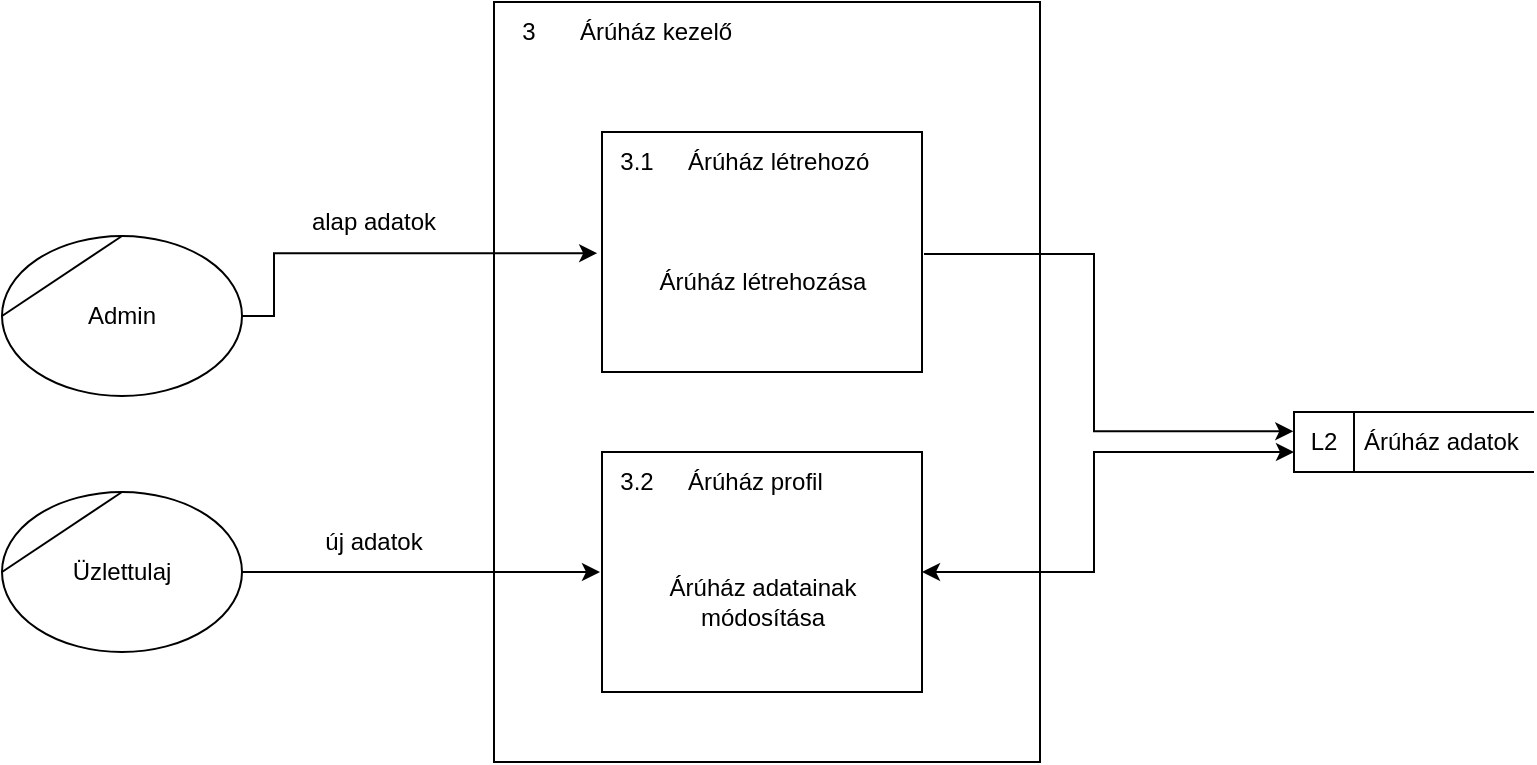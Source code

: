 <mxfile version="20.8.20" type="device"><diagram name="Page-1" id="NMR6L8B4IYurHdl7SRT_"><mxGraphModel dx="1979" dy="1143" grid="1" gridSize="10" guides="1" tooltips="1" connect="1" arrows="1" fold="1" page="1" pageScale="1" pageWidth="827" pageHeight="1169" math="0" shadow="0"><root><mxCell id="0"/><mxCell id="1" parent="0"/><mxCell id="O7-FXQ6ETC_wN4sPmJ1M-8" value="" style="html=1;dashed=0;whitespace=wrap;shape=mxgraph.dfd.process;align=center;container=1;collapsible=0;spacingTop=30;movable=1;resizable=1;rotatable=1;deletable=1;editable=1;locked=0;connectable=1;" parent="1" vertex="1"><mxGeometry x="277" y="390" width="273" height="380" as="geometry"/></mxCell><mxCell id="O7-FXQ6ETC_wN4sPmJ1M-9" value="3" style="text;html=1;strokeColor=none;fillColor=none;align=center;verticalAlign=middle;whiteSpace=wrap;rounded=0;movable=0;resizable=0;rotatable=0;cloneable=0;deletable=0;connectable=0;allowArrows=0;pointerEvents=1;editable=0;locked=1;" parent="O7-FXQ6ETC_wN4sPmJ1M-8" vertex="1"><mxGeometry width="35" height="30" as="geometry"/></mxCell><mxCell id="O7-FXQ6ETC_wN4sPmJ1M-10" value="Árúház kezelő" style="text;html=1;strokeColor=none;fillColor=none;align=left;verticalAlign=middle;whiteSpace=wrap;rounded=0;movable=1;resizable=1;connectable=1;allowArrows=0;rotatable=1;cloneable=0;deletable=1;spacingLeft=6;autosize=1;resizeWidth=0;editable=1;locked=0;" parent="O7-FXQ6ETC_wN4sPmJ1M-8" vertex="1"><mxGeometry x="35" width="100" height="30" as="geometry"/></mxCell><mxCell id="O7-FXQ6ETC_wN4sPmJ1M-27" value="Árúház létrehozása" style="html=1;dashed=0;whitespace=wrap;shape=mxgraph.dfd.process2;align=center;container=1;collapsible=0;spacingTop=30;movable=1;resizable=1;rotatable=1;deletable=1;editable=1;locked=0;connectable=1;" parent="1" vertex="1"><mxGeometry x="331" y="455" width="160" height="120" as="geometry"/></mxCell><mxCell id="O7-FXQ6ETC_wN4sPmJ1M-28" value="3.1" style="text;html=1;strokeColor=none;fillColor=none;align=center;verticalAlign=middle;whiteSpace=wrap;rounded=0;connectable=1;allowArrows=0;editable=1;movable=1;resizable=1;rotatable=1;deletable=1;locked=0;cloneable=0;" parent="O7-FXQ6ETC_wN4sPmJ1M-27" vertex="1"><mxGeometry width="35" height="30" as="geometry"/></mxCell><mxCell id="O7-FXQ6ETC_wN4sPmJ1M-29" value="Árúház létrehozó" style="text;strokeColor=none;fillColor=none;align=left;verticalAlign=middle;whiteSpace=wrap;rounded=0;autosize=1;connectable=1;allowArrows=0;movable=1;resizable=1;rotatable=1;deletable=1;cloneable=0;spacingLeft=6;fontStyle=0;html=1;editable=1;locked=0;" parent="O7-FXQ6ETC_wN4sPmJ1M-27" vertex="1"><mxGeometry x="35" width="120" height="30" as="geometry"/></mxCell><mxCell id="O7-FXQ6ETC_wN4sPmJ1M-33" value="Árúház adatainak&lt;br&gt;módosítása" style="html=1;dashed=0;whitespace=wrap;shape=mxgraph.dfd.process2;align=center;container=1;collapsible=0;spacingTop=30;movable=1;resizable=1;rotatable=1;deletable=1;editable=1;locked=0;connectable=1;" parent="1" vertex="1"><mxGeometry x="331" y="615" width="160" height="120" as="geometry"/></mxCell><mxCell id="O7-FXQ6ETC_wN4sPmJ1M-34" value="3.2" style="text;html=1;strokeColor=none;fillColor=none;align=center;verticalAlign=middle;whiteSpace=wrap;rounded=0;connectable=1;allowArrows=0;editable=1;movable=1;resizable=1;rotatable=1;deletable=1;locked=0;cloneable=0;" parent="O7-FXQ6ETC_wN4sPmJ1M-33" vertex="1"><mxGeometry width="35" height="30" as="geometry"/></mxCell><mxCell id="O7-FXQ6ETC_wN4sPmJ1M-35" value="Árúház profil" style="text;strokeColor=none;fillColor=none;align=left;verticalAlign=middle;whiteSpace=wrap;rounded=0;autosize=1;connectable=1;allowArrows=0;movable=1;resizable=1;rotatable=1;deletable=1;cloneable=0;spacingLeft=6;fontStyle=0;html=1;editable=1;locked=0;" parent="O7-FXQ6ETC_wN4sPmJ1M-33" vertex="1"><mxGeometry x="35" width="90" height="30" as="geometry"/></mxCell><mxCell id="O7-FXQ6ETC_wN4sPmJ1M-30" style="edgeStyle=orthogonalEdgeStyle;rounded=0;orthogonalLoop=1;jettySize=auto;html=1;exitX=1;exitY=0.5;exitDx=0;exitDy=0;entryX=-0.015;entryY=0.505;entryDx=0;entryDy=0;entryPerimeter=0;startArrow=none;startFill=0;endArrow=classic;endFill=1;movable=1;resizable=1;rotatable=1;deletable=1;editable=1;locked=0;connectable=1;" parent="1" source="O7-FXQ6ETC_wN4sPmJ1M-1" target="O7-FXQ6ETC_wN4sPmJ1M-27" edge="1"><mxGeometry relative="1" as="geometry"><Array as="points"><mxPoint x="167" y="547"/><mxPoint x="167" y="516"/></Array></mxGeometry></mxCell><mxCell id="O7-FXQ6ETC_wN4sPmJ1M-1" value="Admin" style="shape=stencil(tZRtjoMgEIZPw98GJR6gYXfvQe10nZQCAbYft99RNKlW7GajiTGZeeXhnZGBCRka5YCVvGHig5VlwTm9Kb5NYhUc1DElr8qjOmhISojenuGGx9gz0DTgMbaq+GR8T9+0j5C1NYYgaE0YKU86wRQaWsvvCdZv/xhFjvgXiOB7kynLyq+/Y3fVNuBiI79j7OB+db/rgceOi61+3Grg4v9YISmTO9xCHlR9/vb2xxxnzYDW6AK8OfLTeZzO66ynzM5CnqyHBUsn1DqN9UITnWoH/kUY5Iu9PtVUzRY1jx4IGk22K9UioSs+44+uvFxl3bKX1nTZdE12iV8=);whiteSpace=wrap;html=1;movable=1;resizable=1;rotatable=1;deletable=1;editable=1;locked=0;connectable=1;" parent="1" vertex="1"><mxGeometry x="31" y="507" width="120" height="80" as="geometry"/></mxCell><mxCell id="O7-FXQ6ETC_wN4sPmJ1M-2" value="Árúház adatok" style="html=1;dashed=0;whitespace=wrap;shape=mxgraph.dfd.dataStoreID;align=left;spacingLeft=33;container=1;collapsible=0;autosize=0;movable=1;resizable=1;rotatable=1;deletable=1;editable=1;locked=0;connectable=1;" parent="1" vertex="1"><mxGeometry x="677" y="595" width="120" height="30" as="geometry"/></mxCell><mxCell id="O7-FXQ6ETC_wN4sPmJ1M-3" value="L2" style="text;html=1;strokeColor=none;fillColor=none;align=center;verticalAlign=middle;whiteSpace=wrap;rounded=0;movable=1;resizable=1;rotatable=1;cloneable=0;deletable=1;allowArrows=0;connectable=1;editable=1;locked=0;" parent="O7-FXQ6ETC_wN4sPmJ1M-2" vertex="1"><mxGeometry width="30" height="30" as="geometry"/></mxCell><mxCell id="O7-FXQ6ETC_wN4sPmJ1M-36" style="edgeStyle=orthogonalEdgeStyle;rounded=0;orthogonalLoop=1;jettySize=auto;html=1;exitX=1;exitY=0.5;exitDx=0;exitDy=0;startArrow=none;startFill=0;endArrow=classic;endFill=1;movable=1;resizable=1;rotatable=1;deletable=1;editable=1;locked=0;connectable=1;" parent="1" source="O7-FXQ6ETC_wN4sPmJ1M-4" edge="1"><mxGeometry relative="1" as="geometry"><mxPoint x="330" y="675" as="targetPoint"/></mxGeometry></mxCell><mxCell id="O7-FXQ6ETC_wN4sPmJ1M-4" value="Üzlettulaj" style="shape=stencil(tZRtjoMgEIZPw98GJR6gYXfvQe10nZQCAbYft99RNKlW7GajiTGZeeXhnZGBCRka5YCVvGHig5VlwTm9Kb5NYhUc1DElr8qjOmhISojenuGGx9gz0DTgMbaq+GR8T9+0j5C1NYYgaE0YKU86wRQaWsvvCdZv/xhFjvgXiOB7kynLyq+/Y3fVNuBiI79j7OB+db/rgceOi61+3Grg4v9YISmTO9xCHlR9/vb2xxxnzYDW6AK8OfLTeZzO66ynzM5CnqyHBUsn1DqN9UITnWoH/kUY5Iu9PtVUzRY1jx4IGk22K9UioSs+44+uvFxl3bKX1nTZdE12iV8=);whiteSpace=wrap;html=1;movable=1;resizable=1;rotatable=1;deletable=1;editable=1;locked=0;connectable=1;" parent="1" vertex="1"><mxGeometry x="31" y="635" width="120" height="80" as="geometry"/></mxCell><mxCell id="O7-FXQ6ETC_wN4sPmJ1M-31" style="edgeStyle=orthogonalEdgeStyle;rounded=0;orthogonalLoop=1;jettySize=auto;html=1;startArrow=none;startFill=0;endArrow=classic;endFill=1;entryX=-0.003;entryY=0.321;entryDx=0;entryDy=0;entryPerimeter=0;movable=1;resizable=1;rotatable=1;deletable=1;editable=1;locked=0;connectable=1;" parent="1" target="O7-FXQ6ETC_wN4sPmJ1M-2" edge="1"><mxGeometry relative="1" as="geometry"><mxPoint x="492" y="516" as="sourcePoint"/><mxPoint x="676" y="605" as="targetPoint"/><Array as="points"><mxPoint x="577" y="516"/><mxPoint x="577" y="605"/></Array></mxGeometry></mxCell><mxCell id="O7-FXQ6ETC_wN4sPmJ1M-32" value="alap adatok" style="text;html=1;strokeColor=none;fillColor=none;align=center;verticalAlign=middle;whiteSpace=wrap;rounded=0;movable=1;resizable=1;rotatable=1;deletable=1;editable=1;locked=0;connectable=1;" parent="1" vertex="1"><mxGeometry x="177" y="485" width="80" height="30" as="geometry"/></mxCell><mxCell id="O7-FXQ6ETC_wN4sPmJ1M-37" value="új adatok" style="text;html=1;strokeColor=none;fillColor=none;align=center;verticalAlign=middle;whiteSpace=wrap;rounded=0;movable=1;resizable=1;rotatable=1;deletable=1;editable=1;locked=0;connectable=1;" parent="1" vertex="1"><mxGeometry x="177" y="645" width="80" height="30" as="geometry"/></mxCell><mxCell id="O7-FXQ6ETC_wN4sPmJ1M-39" style="edgeStyle=orthogonalEdgeStyle;rounded=0;orthogonalLoop=1;jettySize=auto;html=1;startArrow=classic;startFill=1;endArrow=classic;endFill=1;entryX=0;entryY=0.667;entryDx=0;entryDy=0;entryPerimeter=0;movable=1;resizable=1;rotatable=1;deletable=1;editable=1;locked=0;connectable=1;" parent="1" target="O7-FXQ6ETC_wN4sPmJ1M-2" edge="1"><mxGeometry relative="1" as="geometry"><mxPoint x="491" y="675" as="sourcePoint"/><mxPoint x="667" y="615" as="targetPoint"/><Array as="points"><mxPoint x="577" y="675"/><mxPoint x="577" y="615"/></Array></mxGeometry></mxCell></root></mxGraphModel></diagram></mxfile>